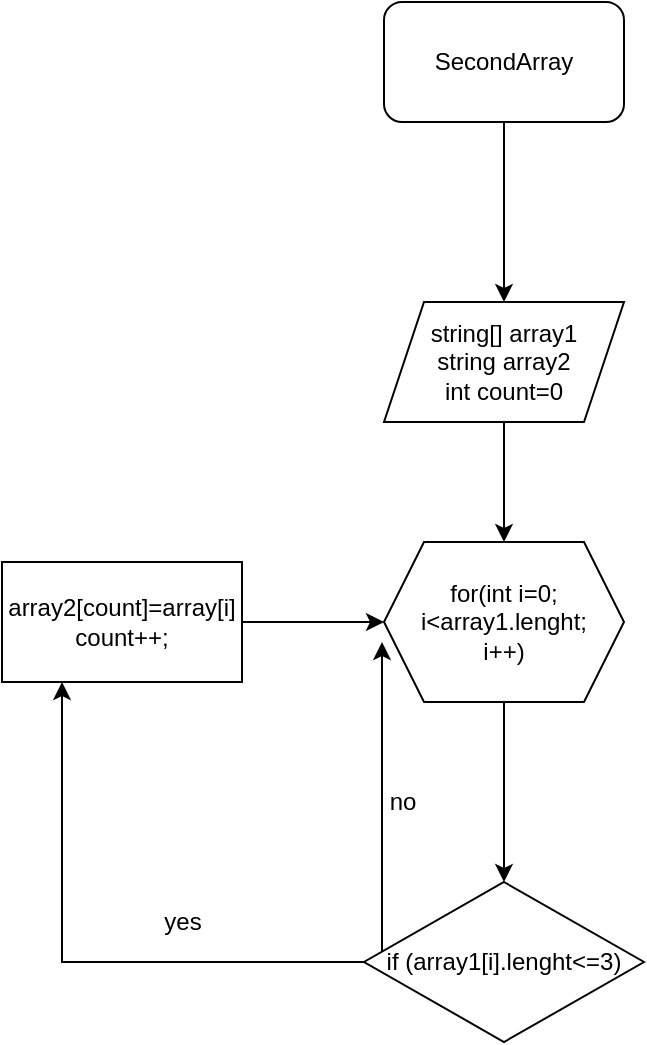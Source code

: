 <mxfile version="19.0.3" type="device"><diagram id="_JviDV6t67yXx2xmPDDv" name="Страница 1"><mxGraphModel dx="1038" dy="649" grid="1" gridSize="10" guides="1" tooltips="1" connect="1" arrows="1" fold="1" page="1" pageScale="1" pageWidth="827" pageHeight="1169" math="0" shadow="0"><root><mxCell id="0"/><mxCell id="1" parent="0"/><mxCell id="5qQlpZj_9MiBvEFKz6Tg-9" style="edgeStyle=orthogonalEdgeStyle;rounded=0;orthogonalLoop=1;jettySize=auto;html=1;entryX=0.5;entryY=0;entryDx=0;entryDy=0;" edge="1" parent="1" source="5qQlpZj_9MiBvEFKz6Tg-2" target="5qQlpZj_9MiBvEFKz6Tg-4"><mxGeometry relative="1" as="geometry"/></mxCell><mxCell id="5qQlpZj_9MiBvEFKz6Tg-2" value="SecondArray" style="rounded=1;whiteSpace=wrap;html=1;" vertex="1" parent="1"><mxGeometry x="391" y="40" width="120" height="60" as="geometry"/></mxCell><mxCell id="5qQlpZj_9MiBvEFKz6Tg-10" style="edgeStyle=orthogonalEdgeStyle;rounded=0;orthogonalLoop=1;jettySize=auto;html=1;entryX=0.5;entryY=0;entryDx=0;entryDy=0;" edge="1" parent="1" source="5qQlpZj_9MiBvEFKz6Tg-3" target="5qQlpZj_9MiBvEFKz6Tg-6"><mxGeometry relative="1" as="geometry"/></mxCell><mxCell id="5qQlpZj_9MiBvEFKz6Tg-3" value="for(int i=0;&lt;br&gt;i&amp;lt;array1.lenght;&lt;br&gt;i++)" style="shape=hexagon;perimeter=hexagonPerimeter2;whiteSpace=wrap;html=1;fixedSize=1;" vertex="1" parent="1"><mxGeometry x="391" y="310" width="120" height="80" as="geometry"/></mxCell><mxCell id="5qQlpZj_9MiBvEFKz6Tg-8" style="edgeStyle=orthogonalEdgeStyle;rounded=0;orthogonalLoop=1;jettySize=auto;html=1;" edge="1" parent="1" source="5qQlpZj_9MiBvEFKz6Tg-4"><mxGeometry relative="1" as="geometry"><mxPoint x="451" y="310" as="targetPoint"/></mxGeometry></mxCell><mxCell id="5qQlpZj_9MiBvEFKz6Tg-4" value="string[] array1&lt;br&gt;string array2&lt;br&gt;int count=0" style="shape=parallelogram;perimeter=parallelogramPerimeter;whiteSpace=wrap;html=1;fixedSize=1;" vertex="1" parent="1"><mxGeometry x="391" y="190" width="120" height="60" as="geometry"/></mxCell><mxCell id="5qQlpZj_9MiBvEFKz6Tg-12" style="edgeStyle=orthogonalEdgeStyle;rounded=0;orthogonalLoop=1;jettySize=auto;html=1;" edge="1" parent="1" source="5qQlpZj_9MiBvEFKz6Tg-5" target="5qQlpZj_9MiBvEFKz6Tg-3"><mxGeometry relative="1" as="geometry"/></mxCell><mxCell id="5qQlpZj_9MiBvEFKz6Tg-5" value="array2[count]=array[i]&lt;br&gt;count++;" style="rounded=0;whiteSpace=wrap;html=1;" vertex="1" parent="1"><mxGeometry x="200" y="320" width="120" height="60" as="geometry"/></mxCell><mxCell id="5qQlpZj_9MiBvEFKz6Tg-22" style="edgeStyle=orthogonalEdgeStyle;rounded=0;orthogonalLoop=1;jettySize=auto;html=1;exitX=0;exitY=0.5;exitDx=0;exitDy=0;entryX=0.25;entryY=1;entryDx=0;entryDy=0;" edge="1" parent="1" source="5qQlpZj_9MiBvEFKz6Tg-6" target="5qQlpZj_9MiBvEFKz6Tg-5"><mxGeometry relative="1" as="geometry"/></mxCell><mxCell id="5qQlpZj_9MiBvEFKz6Tg-24" style="edgeStyle=orthogonalEdgeStyle;rounded=0;orthogonalLoop=1;jettySize=auto;html=1;exitX=0;exitY=0.5;exitDx=0;exitDy=0;" edge="1" parent="1" source="5qQlpZj_9MiBvEFKz6Tg-6"><mxGeometry relative="1" as="geometry"><mxPoint x="390" y="360" as="targetPoint"/><Array as="points"><mxPoint x="390" y="520"/></Array></mxGeometry></mxCell><mxCell id="5qQlpZj_9MiBvEFKz6Tg-6" value="if (array1[i].lenght&amp;lt;=3)" style="rhombus;whiteSpace=wrap;html=1;" vertex="1" parent="1"><mxGeometry x="381" y="480" width="140" height="80" as="geometry"/></mxCell><mxCell id="5qQlpZj_9MiBvEFKz6Tg-25" value="yes" style="text;html=1;align=center;verticalAlign=middle;resizable=0;points=[];autosize=1;strokeColor=none;fillColor=none;" vertex="1" parent="1"><mxGeometry x="275" y="490" width="30" height="20" as="geometry"/></mxCell><mxCell id="5qQlpZj_9MiBvEFKz6Tg-26" value="no" style="text;html=1;align=center;verticalAlign=middle;resizable=0;points=[];autosize=1;strokeColor=none;fillColor=none;" vertex="1" parent="1"><mxGeometry x="385" y="430" width="30" height="20" as="geometry"/></mxCell></root></mxGraphModel></diagram></mxfile>